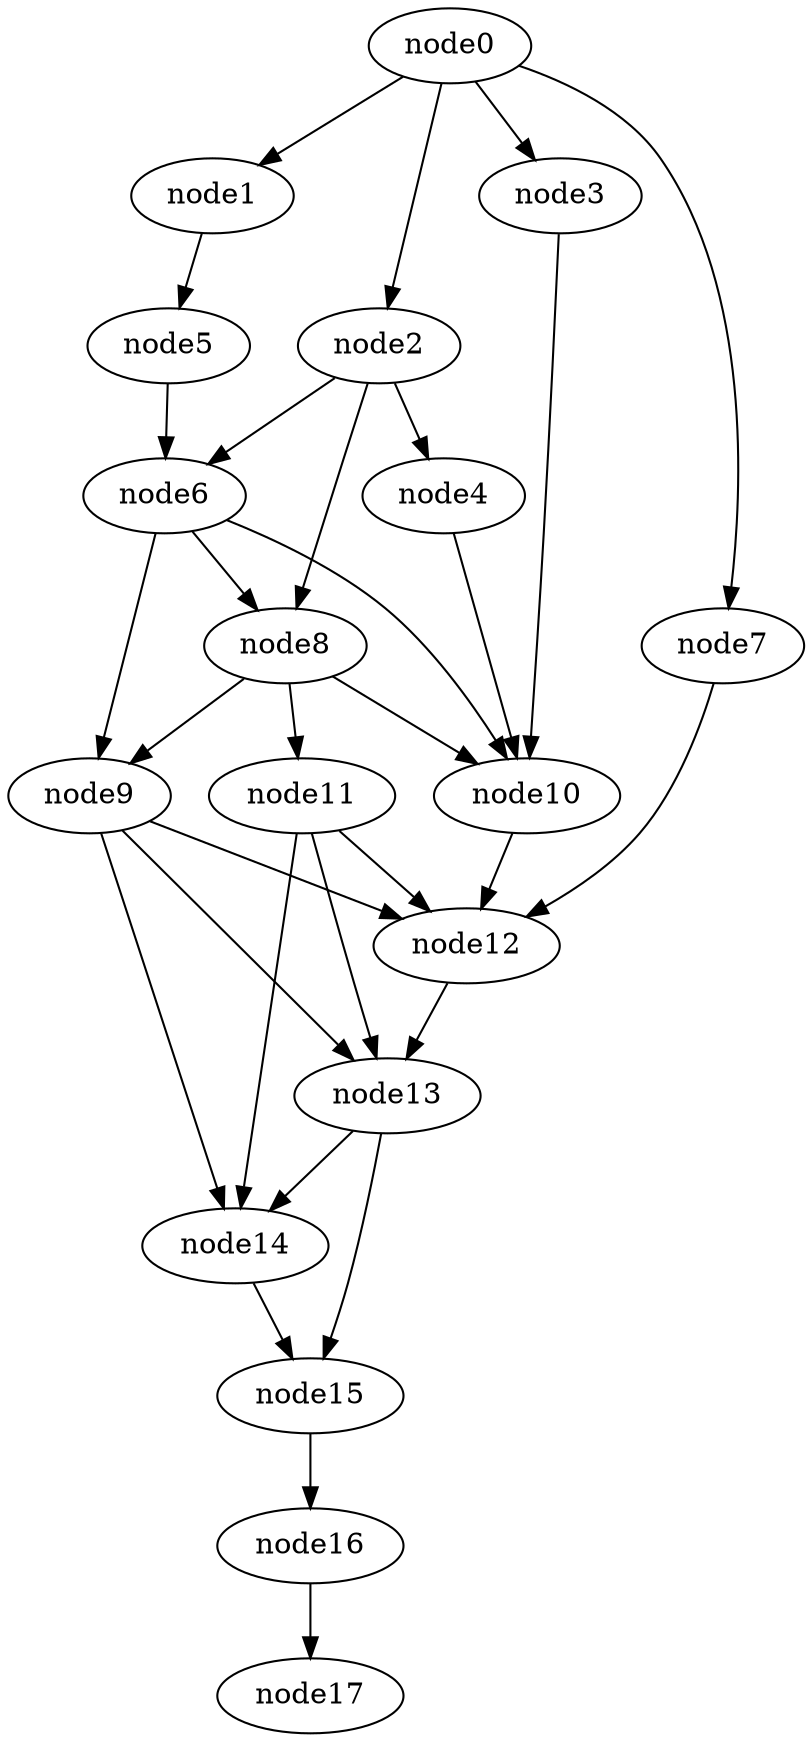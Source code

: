 digraph g{
	node17
	node16 -> node17
	node15 -> node16
	node14 -> node15
	node13 -> node15
	node13 -> node14
	node12 -> node13
	node11 -> node14
	node11 -> node13
	node11 -> node12
	node10 -> node12
	node9 -> node14
	node9 -> node13
	node9 -> node12
	node8 -> node11
	node8 -> node10
	node8 -> node9
	node7 -> node12
	node6 -> node10
	node6 -> node9
	node6 -> node8
	node5 -> node6
	node4 -> node10
	node3 -> node10
	node2 -> node8
	node2 -> node6
	node2 -> node4
	node1 -> node5
	node0 -> node7
	node0 -> node3
	node0 -> node2
	node0 -> node1
}
